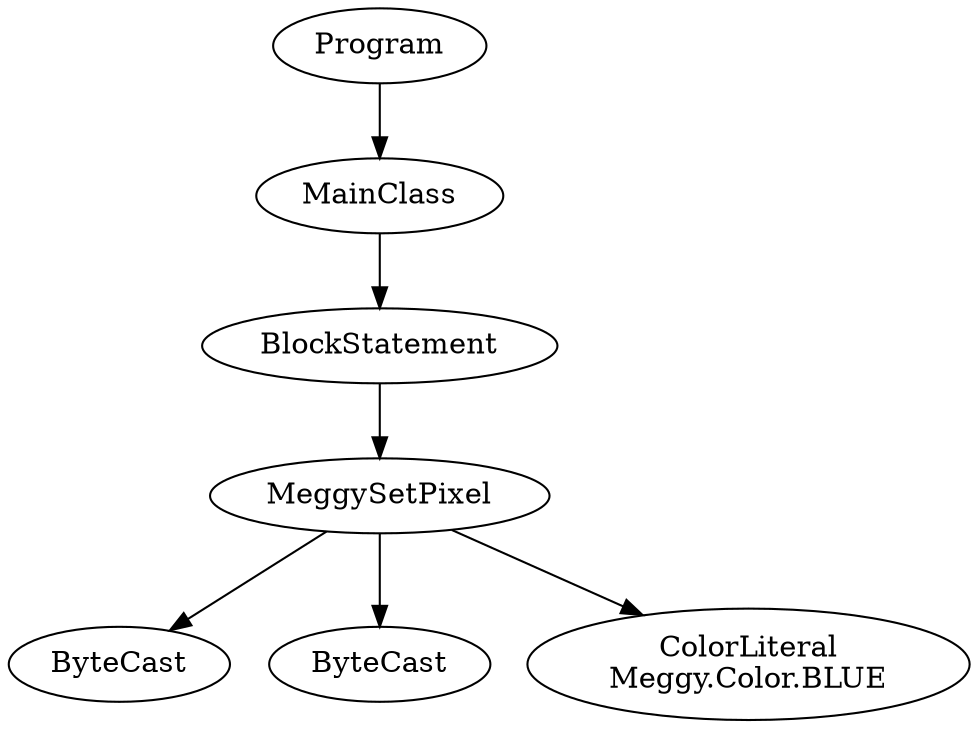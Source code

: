 digraph ASTGraph {
0 [ label="Program" ];
1 [ label="MainClass" ];
0 -> 1
2 [ label="BlockStatement" ];
1 -> 2
3 [ label="MeggySetPixel" ];
2 -> 3
4 [ label="ByteCast" ];
3 -> 4
5 [ label="ByteCast" ];
3 -> 5
6 [ label="ColorLiteral\nMeggy.Color.BLUE" ];
3 -> 6
}
